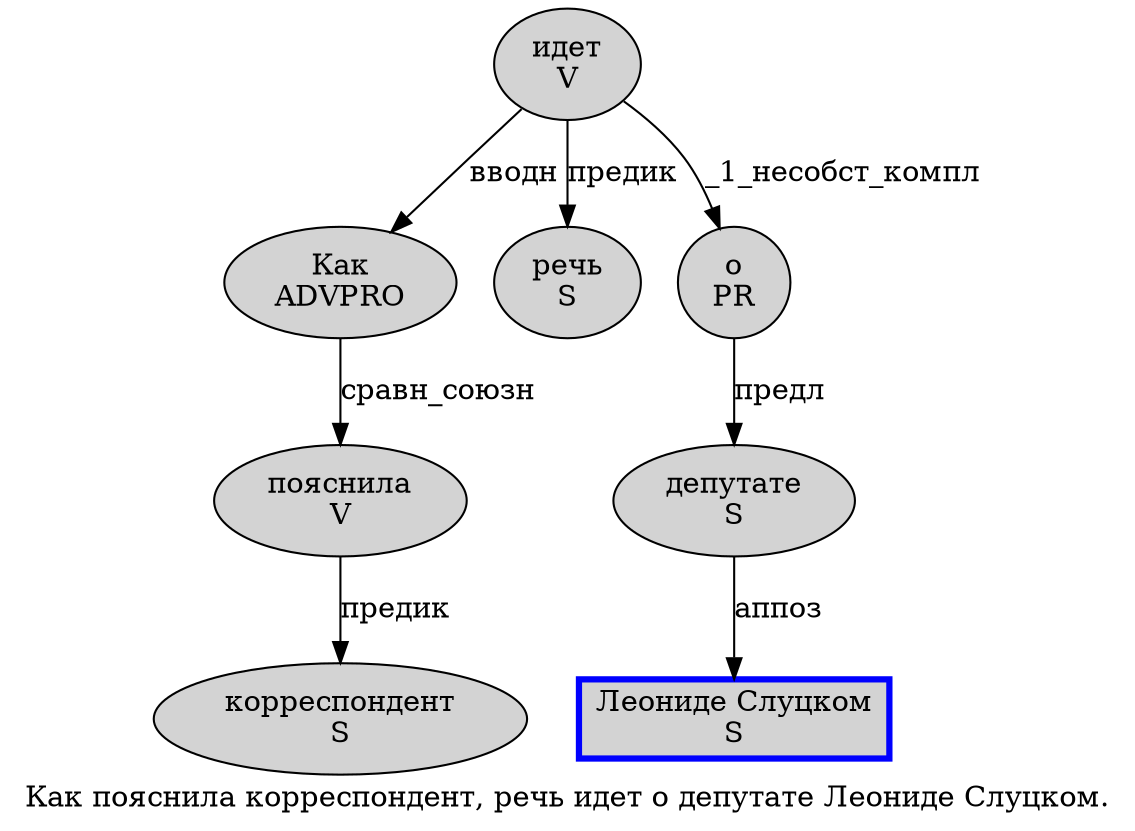 digraph SENTENCE_108 {
	graph [label="Как пояснила корреспондент, речь идет о депутате Леониде Слуцком."]
	node [style=filled]
		0 [label="Как
ADVPRO" color="" fillcolor=lightgray penwidth=1 shape=ellipse]
		1 [label="пояснила
V" color="" fillcolor=lightgray penwidth=1 shape=ellipse]
		2 [label="корреспондент
S" color="" fillcolor=lightgray penwidth=1 shape=ellipse]
		4 [label="речь
S" color="" fillcolor=lightgray penwidth=1 shape=ellipse]
		5 [label="идет
V" color="" fillcolor=lightgray penwidth=1 shape=ellipse]
		6 [label="о
PR" color="" fillcolor=lightgray penwidth=1 shape=ellipse]
		7 [label="депутате
S" color="" fillcolor=lightgray penwidth=1 shape=ellipse]
		8 [label="Леониде Слуцком
S" color=blue fillcolor=lightgray penwidth=3 shape=box]
			0 -> 1 [label="сравн_союзн"]
			5 -> 0 [label="вводн"]
			5 -> 4 [label="предик"]
			5 -> 6 [label="_1_несобст_компл"]
			6 -> 7 [label="предл"]
			7 -> 8 [label="аппоз"]
			1 -> 2 [label="предик"]
}